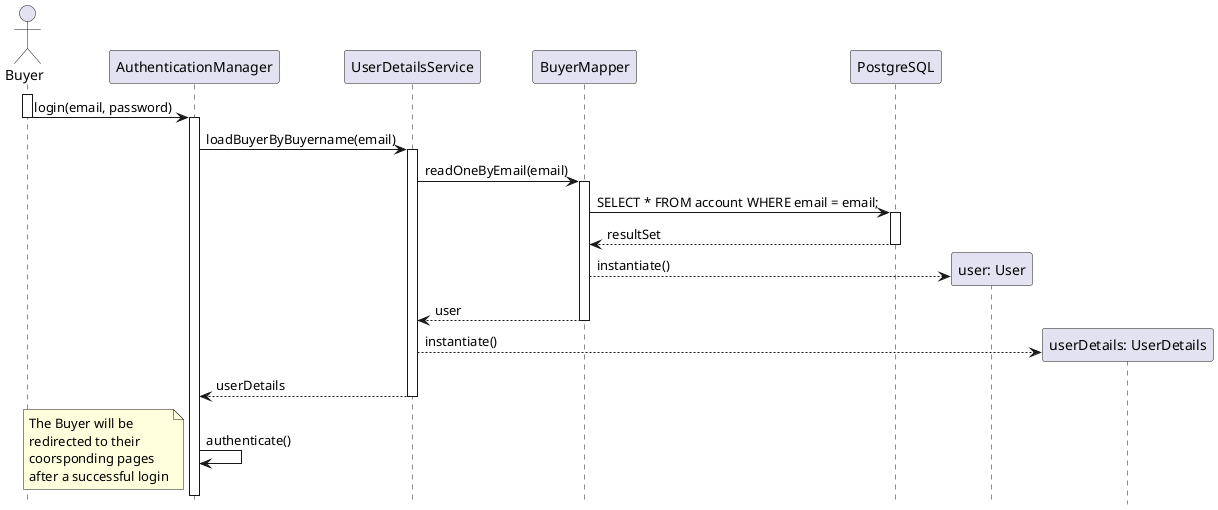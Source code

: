 @startuml Login

hide footbox
actor Buyer

activate Buyer
Buyer -> AuthenticationManager: login(email, password)
deactivate Buyer
activate AuthenticationManager

AuthenticationManager -> UserDetailsService: loadBuyerByBuyername(email)
activate UserDetailsService
UserDetailsService -> BuyerMapper: readOneByEmail(email)
activate BuyerMapper
BuyerMapper -> PostgreSQL: SELECT * FROM account WHERE email = email;
activate PostgreSQL
PostgreSQL --> BuyerMapper: resultSet
deactivate PostgreSQL
create "user: User"
BuyerMapper --> "user: User": instantiate()
BuyerMapper --> UserDetailsService: user
deactivate BuyerMapper
create "userDetails: UserDetails"
UserDetailsService --> "userDetails: UserDetails": instantiate()
UserDetailsService --> AuthenticationManager: userDetails
deactivate UserDetailsService

AuthenticationManager -> AuthenticationManager: authenticate()


note left
  The Buyer will be 
  redirected to their 
  coorsponding pages 
  after a successful login
end note

@enduml